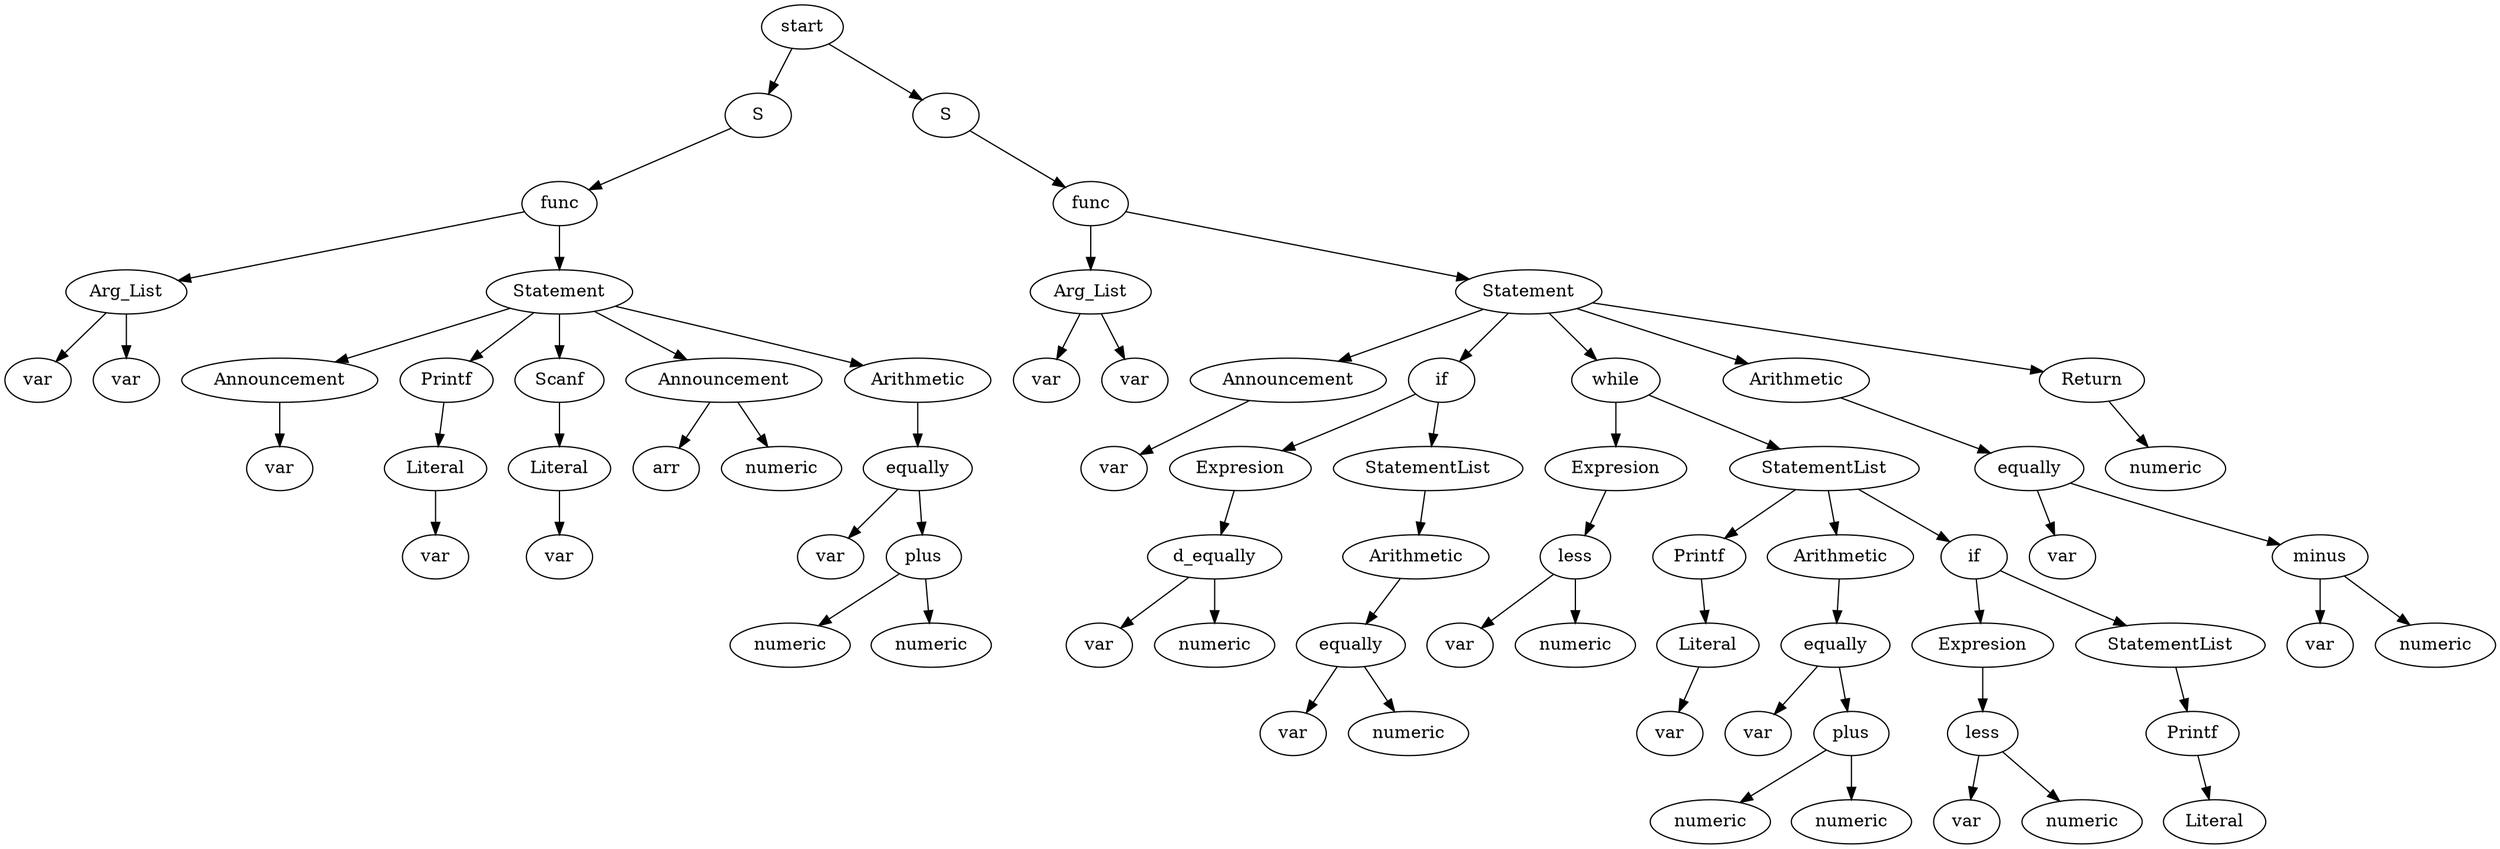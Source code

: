 digraph {
	"node1"[label=start]
	"node1"->"node2"
	"node2"[label=S]
	"node2"->"node3"
	"node3"[label=func]
	"node3"->"node4"
	"node4"[label=Arg_List]
	"node4"->"node5"
	"node5"[label=var]
	"node4"->"node6"
	"node6"[label=var]
	"node3"->"node7"
	"node7"[label=Statement]
	"node7"->"node8"
	"node8"[label=Announcement]
	"node8"->"node9"
	"node9"[label=var]
	"node7"->"node10"
	"node10"[label=Printf]
	"node10"->"node11"
	"node11"[label=Literal]
	"node11"->"node12"
	"node12"[label=var]
	"node7"->"node13"
	"node13"[label=Scanf]
	"node13"->"node14"
	"node14"[label=Literal]
	"node14"->"node15"
	"node15"[label=var]
	"node7"->"node16"
	"node16"[label=Announcement]
	"node16"->"node17"
	"node17"[label=arr]
	"node16"->"node18"
	"node18"[label=numeric]
	"node7"->"node20"
	"node20"[label=Arithmetic]
	"node20"->"node21"
	"node21"[label=equally]
	"node21"->"node19"
	"node19"[label=var]
	"node21"->"node23"
	"node23"[label=plus]
	"node23"->"node22"
	"node22"[label=numeric]
	"node23"->"node24"
	"node24"[label=numeric]
	"node1"->"node25"
	"node25"[label=S]
	"node25"->"node26"
	"node26"[label=func]
	"node26"->"node27"
	"node27"[label=Arg_List]
	"node27"->"node28"
	"node28"[label=var]
	"node27"->"node29"
	"node29"[label=var]
	"node26"->"node30"
	"node30"[label=Statement]
	"node30"->"node31"
	"node31"[label=Announcement]
	"node31"->"node32"
	"node32"[label=var]
	"node30"->"node33"
	"node33"[label=if]
	"node33"->"node34"
	"node34"[label=Expresion]
	"node34"->"node36"
	"node36"[label=d_equally]
	"node36"->"node35"
	"node35"[label=var]
	"node36"->"node37"
	"node37"[label=numeric]
	"node33"->"node38"
	"node38"[label=StatementList]
	"node38"->"node40"
	"node40"[label=Arithmetic]
	"node40"->"node41"
	"node41"[label=equally]
	"node41"->"node39"
	"node39"[label=var]
	"node41"->"node42"
	"node42"[label=numeric]
	"node30"->"node43"
	"node43"[label=while]
	"node43"->"node44"
	"node44"[label=Expresion]
	"node44"->"node46"
	"node46"[label=less]
	"node46"->"node45"
	"node45"[label=var]
	"node46"->"node47"
	"node47"[label=numeric]
	"node43"->"node48"
	"node48"[label=StatementList]
	"node48"->"node49"
	"node49"[label=Printf]
	"node49"->"node50"
	"node50"[label=Literal]
	"node50"->"node51"
	"node51"[label=var]
	"node48"->"node53"
	"node53"[label=Arithmetic]
	"node53"->"node54"
	"node54"[label=equally]
	"node54"->"node52"
	"node52"[label=var]
	"node54"->"node56"
	"node56"[label=plus]
	"node56"->"node55"
	"node55"[label=numeric]
	"node56"->"node57"
	"node57"[label=numeric]
	"node48"->"node58"
	"node58"[label=if]
	"node58"->"node59"
	"node59"[label=Expresion]
	"node59"->"node61"
	"node61"[label=less]
	"node61"->"node60"
	"node60"[label=var]
	"node61"->"node62"
	"node62"[label=numeric]
	"node58"->"node63"
	"node63"[label=StatementList]
	"node63"->"node64"
	"node64"[label=Printf]
	"node64"->"node65"
	"node65"[label=Literal]
	"node30"->"node67"
	"node67"[label=Arithmetic]
	"node67"->"node68"
	"node68"[label=equally]
	"node68"->"node66"
	"node66"[label=var]
	"node68"->"node70"
	"node70"[label=minus]
	"node70"->"node69"
	"node69"[label=var]
	"node70"->"node71"
	"node71"[label=numeric]
	"node30"->"node72"
	"node72"[label=Return]
	"node72"->"node73"
	"node73"[label=numeric]
}

